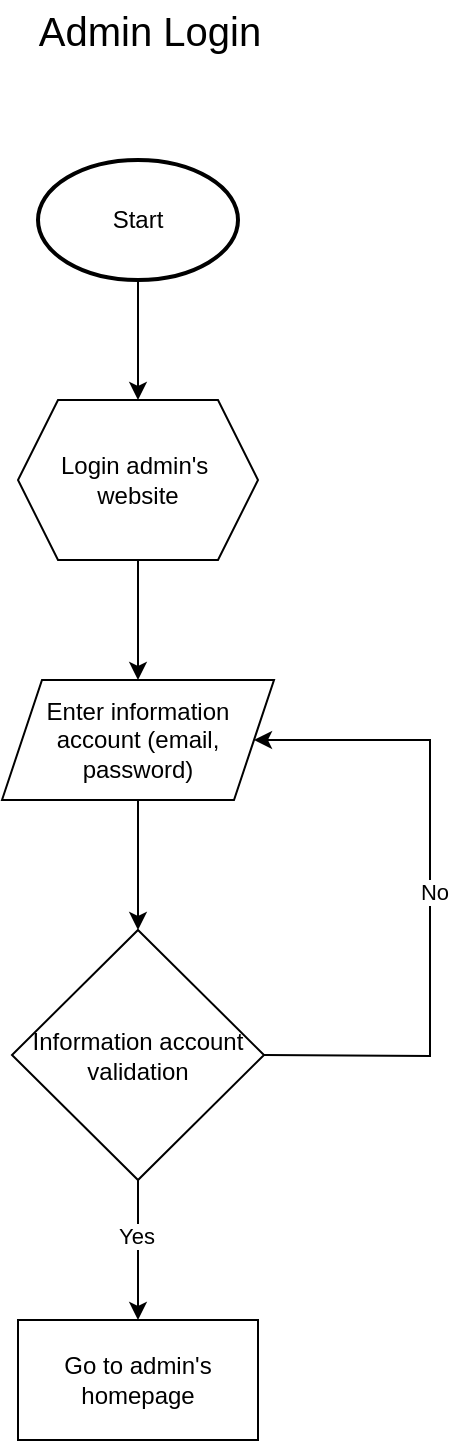 <mxfile version="24.2.1" type="github" pages="2">
  <diagram name="Admin - Login" id="W92yqzlyLgzx7hTUpIVS">
    <mxGraphModel dx="1050" dy="522" grid="1" gridSize="10" guides="1" tooltips="1" connect="1" arrows="1" fold="1" page="1" pageScale="1" pageWidth="827" pageHeight="1169" math="0" shadow="0">
      <root>
        <mxCell id="0" />
        <mxCell id="1" parent="0" />
        <mxCell id="vHWQbdh5tEBbJ6vMxPKp-1" value="&lt;font style=&quot;font-size: 20px;&quot;&gt;Admin Login&lt;/font&gt;" style="text;html=1;align=center;verticalAlign=middle;whiteSpace=wrap;rounded=0;" vertex="1" parent="1">
          <mxGeometry x="320" y="80" width="120" height="30" as="geometry" />
        </mxCell>
        <mxCell id="vHWQbdh5tEBbJ6vMxPKp-3" value="Start" style="strokeWidth=2;html=1;shape=mxgraph.flowchart.start_1;whiteSpace=wrap;" vertex="1" parent="1">
          <mxGeometry x="324" y="160" width="100" height="60" as="geometry" />
        </mxCell>
        <mxCell id="vHWQbdh5tEBbJ6vMxPKp-4" value="Login admin&#39;s&amp;nbsp;&lt;div&gt;website&lt;/div&gt;" style="shape=hexagon;perimeter=hexagonPerimeter2;whiteSpace=wrap;html=1;fixedSize=1;" vertex="1" parent="1">
          <mxGeometry x="314" y="280" width="120" height="80" as="geometry" />
        </mxCell>
        <mxCell id="vHWQbdh5tEBbJ6vMxPKp-5" value="Enter information account (email, password)" style="shape=parallelogram;perimeter=parallelogramPerimeter;whiteSpace=wrap;html=1;fixedSize=1;" vertex="1" parent="1">
          <mxGeometry x="306" y="420" width="136" height="60" as="geometry" />
        </mxCell>
        <mxCell id="vHWQbdh5tEBbJ6vMxPKp-6" value="Information account validation" style="rhombus;whiteSpace=wrap;html=1;" vertex="1" parent="1">
          <mxGeometry x="311" y="545" width="126" height="125" as="geometry" />
        </mxCell>
        <mxCell id="vHWQbdh5tEBbJ6vMxPKp-7" value="Go to admin&#39;s homepage" style="rounded=0;whiteSpace=wrap;html=1;" vertex="1" parent="1">
          <mxGeometry x="314" y="740" width="120" height="60" as="geometry" />
        </mxCell>
        <mxCell id="vHWQbdh5tEBbJ6vMxPKp-8" value="" style="endArrow=classic;html=1;rounded=0;exitX=0.5;exitY=1;exitDx=0;exitDy=0;exitPerimeter=0;entryX=0.5;entryY=0;entryDx=0;entryDy=0;" edge="1" parent="1" source="vHWQbdh5tEBbJ6vMxPKp-3" target="vHWQbdh5tEBbJ6vMxPKp-4">
          <mxGeometry width="50" height="50" relative="1" as="geometry">
            <mxPoint x="150" y="350" as="sourcePoint" />
            <mxPoint x="200" y="300" as="targetPoint" />
          </mxGeometry>
        </mxCell>
        <mxCell id="vHWQbdh5tEBbJ6vMxPKp-9" value="" style="endArrow=classic;html=1;rounded=0;exitX=0.5;exitY=1;exitDx=0;exitDy=0;entryX=0.5;entryY=0;entryDx=0;entryDy=0;" edge="1" parent="1" source="vHWQbdh5tEBbJ6vMxPKp-4" target="vHWQbdh5tEBbJ6vMxPKp-5">
          <mxGeometry width="50" height="50" relative="1" as="geometry">
            <mxPoint x="80" y="410" as="sourcePoint" />
            <mxPoint x="130" y="360" as="targetPoint" />
          </mxGeometry>
        </mxCell>
        <mxCell id="vHWQbdh5tEBbJ6vMxPKp-10" value="" style="endArrow=classic;html=1;rounded=0;exitX=0.5;exitY=1;exitDx=0;exitDy=0;entryX=0.5;entryY=0;entryDx=0;entryDy=0;" edge="1" parent="1" source="vHWQbdh5tEBbJ6vMxPKp-5" target="vHWQbdh5tEBbJ6vMxPKp-6">
          <mxGeometry width="50" height="50" relative="1" as="geometry">
            <mxPoint x="170" y="560" as="sourcePoint" />
            <mxPoint x="220" y="510" as="targetPoint" />
          </mxGeometry>
        </mxCell>
        <mxCell id="vHWQbdh5tEBbJ6vMxPKp-11" value="" style="endArrow=classic;html=1;rounded=0;exitX=0.5;exitY=1;exitDx=0;exitDy=0;entryX=0.5;entryY=0;entryDx=0;entryDy=0;" edge="1" parent="1" source="vHWQbdh5tEBbJ6vMxPKp-6" target="vHWQbdh5tEBbJ6vMxPKp-7">
          <mxGeometry width="50" height="50" relative="1" as="geometry">
            <mxPoint x="170" y="670" as="sourcePoint" />
            <mxPoint x="220" y="620" as="targetPoint" />
          </mxGeometry>
        </mxCell>
        <mxCell id="vHWQbdh5tEBbJ6vMxPKp-12" value="Yes" style="edgeLabel;html=1;align=center;verticalAlign=middle;resizable=0;points=[];" vertex="1" connectable="0" parent="vHWQbdh5tEBbJ6vMxPKp-11">
          <mxGeometry x="-0.2" y="-1" relative="1" as="geometry">
            <mxPoint as="offset" />
          </mxGeometry>
        </mxCell>
        <mxCell id="vHWQbdh5tEBbJ6vMxPKp-13" value="" style="endArrow=classic;html=1;rounded=0;exitX=1;exitY=0.5;exitDx=0;exitDy=0;entryX=1;entryY=0.5;entryDx=0;entryDy=0;" edge="1" parent="1" source="vHWQbdh5tEBbJ6vMxPKp-6" target="vHWQbdh5tEBbJ6vMxPKp-5">
          <mxGeometry width="50" height="50" relative="1" as="geometry">
            <mxPoint x="590" y="600" as="sourcePoint" />
            <mxPoint x="630" y="470" as="targetPoint" />
            <Array as="points">
              <mxPoint x="520" y="608" />
              <mxPoint x="520" y="450" />
            </Array>
          </mxGeometry>
        </mxCell>
        <mxCell id="vHWQbdh5tEBbJ6vMxPKp-14" value="No" style="edgeLabel;html=1;align=center;verticalAlign=middle;resizable=0;points=[];" vertex="1" connectable="0" parent="vHWQbdh5tEBbJ6vMxPKp-13">
          <mxGeometry x="0.003" y="-2" relative="1" as="geometry">
            <mxPoint as="offset" />
          </mxGeometry>
        </mxCell>
      </root>
    </mxGraphModel>
  </diagram>
  <diagram id="tedabWL8IOWjWKX8EVoX" name="Admin - Add account">
    <mxGraphModel dx="1050" dy="522" grid="1" gridSize="10" guides="1" tooltips="1" connect="1" arrows="1" fold="1" page="1" pageScale="1" pageWidth="827" pageHeight="1169" math="0" shadow="0">
      <root>
        <mxCell id="0" />
        <mxCell id="1" parent="0" />
        <mxCell id="_BjwaVyUmn7roQr-fNsH-1" value="&lt;font style=&quot;font-size: 20px;&quot;&gt;Admin - Add account&lt;/font&gt;" style="text;html=1;align=center;verticalAlign=middle;whiteSpace=wrap;rounded=0;" vertex="1" parent="1">
          <mxGeometry x="320" y="80" width="200" height="30" as="geometry" />
        </mxCell>
        <mxCell id="NMN-EqkRmrSdtmABflyB-1" value="Start" style="strokeWidth=2;html=1;shape=mxgraph.flowchart.start_1;whiteSpace=wrap;" vertex="1" parent="1">
          <mxGeometry x="364" y="160" width="100" height="60" as="geometry" />
        </mxCell>
        <mxCell id="BVUUmIaychy2A9W_0UCl-1" value="Open accounts item and click &quot;add an account&quot;" style="shape=hexagon;perimeter=hexagonPerimeter2;whiteSpace=wrap;html=1;fixedSize=1;" vertex="1" parent="1">
          <mxGeometry x="346" y="280" width="136" height="80" as="geometry" />
        </mxCell>
        <mxCell id="BVUUmIaychy2A9W_0UCl-2" value="Enter information account (name, password, email, avatar)" style="shape=parallelogram;perimeter=parallelogramPerimeter;whiteSpace=wrap;html=1;fixedSize=1;" vertex="1" parent="1">
          <mxGeometry x="281" y="420" width="266" height="70" as="geometry" />
        </mxCell>
        <mxCell id="BVUUmIaychy2A9W_0UCl-3" value="Information account validation (name, password, avatar)" style="rhombus;whiteSpace=wrap;html=1;" vertex="1" parent="1">
          <mxGeometry x="334.5" y="550" width="159" height="110" as="geometry" />
        </mxCell>
        <mxCell id="FwTggoaJ1Gm14M1JySCp-1" value="Only an email unique?" style="rhombus;whiteSpace=wrap;html=1;" vertex="1" parent="1">
          <mxGeometry x="357" y="720" width="114" height="80" as="geometry" />
        </mxCell>
        <mxCell id="FwTggoaJ1Gm14M1JySCp-2" value="Select a role in university&amp;nbsp;" style="shape=parallelogram;perimeter=parallelogramPerimeter;whiteSpace=wrap;html=1;fixedSize=1;" vertex="1" parent="1">
          <mxGeometry x="354" y="860" width="120" height="60" as="geometry" />
        </mxCell>
        <mxCell id="FwTggoaJ1Gm14M1JySCp-3" value="" style="endArrow=classic;html=1;rounded=0;exitX=0.5;exitY=1;exitDx=0;exitDy=0;exitPerimeter=0;entryX=0.5;entryY=0;entryDx=0;entryDy=0;" edge="1" parent="1" source="NMN-EqkRmrSdtmABflyB-1" target="BVUUmIaychy2A9W_0UCl-1">
          <mxGeometry width="50" height="50" relative="1" as="geometry">
            <mxPoint x="100" y="340" as="sourcePoint" />
            <mxPoint x="150" y="290" as="targetPoint" />
          </mxGeometry>
        </mxCell>
        <mxCell id="FwTggoaJ1Gm14M1JySCp-4" value="" style="endArrow=classic;html=1;rounded=0;exitX=0.5;exitY=1;exitDx=0;exitDy=0;entryX=0.5;entryY=0;entryDx=0;entryDy=0;" edge="1" parent="1" source="BVUUmIaychy2A9W_0UCl-1" target="BVUUmIaychy2A9W_0UCl-2">
          <mxGeometry width="50" height="50" relative="1" as="geometry">
            <mxPoint x="100" y="460" as="sourcePoint" />
            <mxPoint x="150" y="410" as="targetPoint" />
          </mxGeometry>
        </mxCell>
        <mxCell id="FwTggoaJ1Gm14M1JySCp-7" value="" style="endArrow=classic;html=1;rounded=0;exitX=0.5;exitY=1;exitDx=0;exitDy=0;entryX=0.5;entryY=0;entryDx=0;entryDy=0;" edge="1" parent="1" source="BVUUmIaychy2A9W_0UCl-3" target="FwTggoaJ1Gm14M1JySCp-1">
          <mxGeometry width="50" height="50" relative="1" as="geometry">
            <mxPoint x="80.5" y="590" as="sourcePoint" />
            <mxPoint x="130.5" y="540" as="targetPoint" />
          </mxGeometry>
        </mxCell>
        <mxCell id="FwTggoaJ1Gm14M1JySCp-8" value="correct" style="edgeLabel;html=1;align=center;verticalAlign=middle;resizable=0;points=[];" vertex="1" connectable="0" parent="FwTggoaJ1Gm14M1JySCp-7">
          <mxGeometry x="0.054" y="1" relative="1" as="geometry">
            <mxPoint as="offset" />
          </mxGeometry>
        </mxCell>
        <mxCell id="FwTggoaJ1Gm14M1JySCp-10" value="" style="endArrow=classic;html=1;rounded=0;exitX=0.5;exitY=1;exitDx=0;exitDy=0;entryX=0.5;entryY=0;entryDx=0;entryDy=0;" edge="1" parent="1" source="BVUUmIaychy2A9W_0UCl-2" target="BVUUmIaychy2A9W_0UCl-3">
          <mxGeometry width="50" height="50" relative="1" as="geometry">
            <mxPoint x="220" y="700" as="sourcePoint" />
            <mxPoint x="270" y="650" as="targetPoint" />
          </mxGeometry>
        </mxCell>
        <mxCell id="FwTggoaJ1Gm14M1JySCp-11" value="" style="endArrow=classic;html=1;rounded=0;exitX=1;exitY=0.5;exitDx=0;exitDy=0;entryX=1;entryY=0.5;entryDx=0;entryDy=0;" edge="1" parent="1" source="BVUUmIaychy2A9W_0UCl-3" target="BVUUmIaychy2A9W_0UCl-2">
          <mxGeometry width="50" height="50" relative="1" as="geometry">
            <mxPoint x="630" y="610" as="sourcePoint" />
            <mxPoint x="680" y="560" as="targetPoint" />
            <Array as="points">
              <mxPoint x="600" y="605" />
              <mxPoint x="600" y="455" />
            </Array>
          </mxGeometry>
        </mxCell>
        <mxCell id="FwTggoaJ1Gm14M1JySCp-12" value="no correct" style="edgeLabel;html=1;align=center;verticalAlign=middle;resizable=0;points=[];" vertex="1" connectable="0" parent="FwTggoaJ1Gm14M1JySCp-11">
          <mxGeometry x="0.124" y="-1" relative="1" as="geometry">
            <mxPoint as="offset" />
          </mxGeometry>
        </mxCell>
        <mxCell id="FwTggoaJ1Gm14M1JySCp-14" value="Re-enter email" style="shape=parallelogram;perimeter=parallelogramPerimeter;whiteSpace=wrap;html=1;fixedSize=1;" vertex="1" parent="1">
          <mxGeometry x="560" y="730" width="120" height="60" as="geometry" />
        </mxCell>
        <mxCell id="FwTggoaJ1Gm14M1JySCp-15" value="" style="endArrow=classic;html=1;rounded=0;exitX=1;exitY=0.5;exitDx=0;exitDy=0;entryX=0;entryY=0.5;entryDx=0;entryDy=0;" edge="1" parent="1" source="FwTggoaJ1Gm14M1JySCp-1" target="FwTggoaJ1Gm14M1JySCp-14">
          <mxGeometry width="50" height="50" relative="1" as="geometry">
            <mxPoint x="230" y="740" as="sourcePoint" />
            <mxPoint x="280" y="690" as="targetPoint" />
          </mxGeometry>
        </mxCell>
        <mxCell id="FwTggoaJ1Gm14M1JySCp-16" value="no correct" style="edgeLabel;html=1;align=center;verticalAlign=middle;resizable=0;points=[];" vertex="1" connectable="0" parent="FwTggoaJ1Gm14M1JySCp-15">
          <mxGeometry x="0.014" relative="1" as="geometry">
            <mxPoint as="offset" />
          </mxGeometry>
        </mxCell>
        <mxCell id="uwvpTM8LaDGIYSjz8thM-1" value="Add an account successfully" style="rounded=0;whiteSpace=wrap;html=1;" vertex="1" parent="1">
          <mxGeometry x="354" y="980" width="120" height="60" as="geometry" />
        </mxCell>
        <mxCell id="uwvpTM8LaDGIYSjz8thM-2" value="" style="endArrow=classic;html=1;rounded=0;exitX=0.5;exitY=1;exitDx=0;exitDy=0;entryX=0.565;entryY=-0.033;entryDx=0;entryDy=0;entryPerimeter=0;" edge="1" parent="1" source="FwTggoaJ1Gm14M1JySCp-1" target="FwTggoaJ1Gm14M1JySCp-2">
          <mxGeometry width="50" height="50" relative="1" as="geometry">
            <mxPoint x="130" y="800" as="sourcePoint" />
            <mxPoint x="180" y="750" as="targetPoint" />
          </mxGeometry>
        </mxCell>
        <mxCell id="uwvpTM8LaDGIYSjz8thM-3" value="correct" style="edgeLabel;html=1;align=center;verticalAlign=middle;resizable=0;points=[];" vertex="1" connectable="0" parent="uwvpTM8LaDGIYSjz8thM-2">
          <mxGeometry x="-0.307" y="-3" relative="1" as="geometry">
            <mxPoint as="offset" />
          </mxGeometry>
        </mxCell>
        <mxCell id="uwvpTM8LaDGIYSjz8thM-4" value="" style="endArrow=classic;html=1;rounded=0;exitX=1;exitY=0.5;exitDx=0;exitDy=0;" edge="1" parent="1" source="FwTggoaJ1Gm14M1JySCp-14">
          <mxGeometry width="50" height="50" relative="1" as="geometry">
            <mxPoint x="710" y="910" as="sourcePoint" />
            <mxPoint x="410" y="680" as="targetPoint" />
            <Array as="points">
              <mxPoint x="710" y="760" />
              <mxPoint x="710" y="680" />
            </Array>
          </mxGeometry>
        </mxCell>
        <mxCell id="uwvpTM8LaDGIYSjz8thM-5" value="" style="endArrow=classic;html=1;rounded=0;exitX=0.5;exitY=1;exitDx=0;exitDy=0;entryX=0.5;entryY=0;entryDx=0;entryDy=0;" edge="1" parent="1" source="FwTggoaJ1Gm14M1JySCp-2" target="uwvpTM8LaDGIYSjz8thM-1">
          <mxGeometry width="50" height="50" relative="1" as="geometry">
            <mxPoint x="200" y="920" as="sourcePoint" />
            <mxPoint x="250" y="870" as="targetPoint" />
          </mxGeometry>
        </mxCell>
      </root>
    </mxGraphModel>
  </diagram>
</mxfile>

